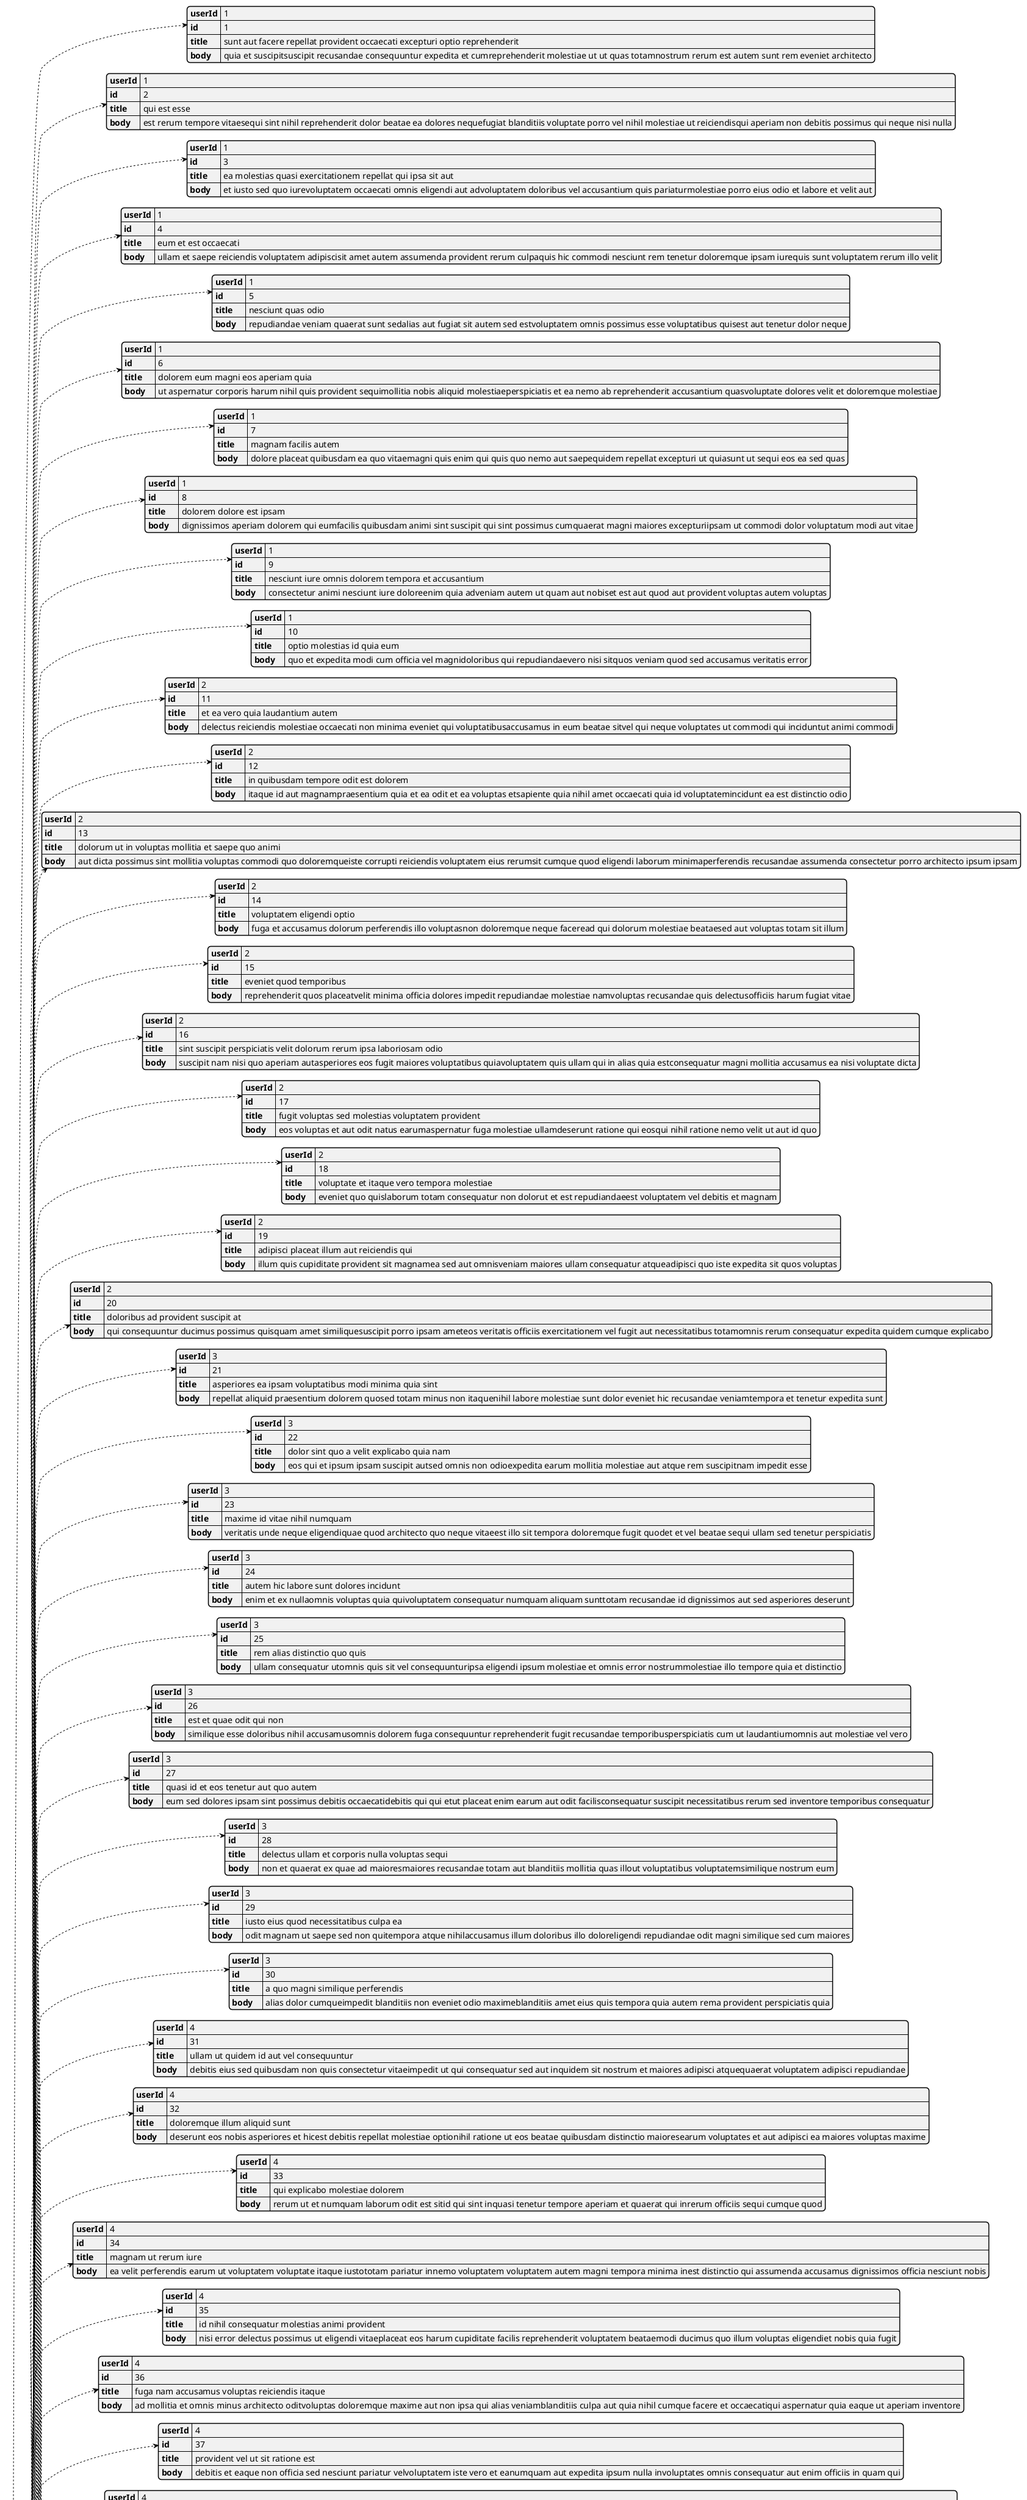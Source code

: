 @startjson
[
    {
        "userId": 1,
        "id": 1,
        "title": "sunt aut facere repellat provident occaecati excepturi optio reprehenderit",
        "body": "quia et suscipit\nsuscipit recusandae consequuntur expedita et cum\nreprehenderit molestiae ut ut quas totam\nnostrum rerum est autem sunt rem eveniet architecto"
    },
    {
        "userId": 1,
        "id": 2,
        "title": "qui est esse",
        "body": "est rerum tempore vitae\nsequi sint nihil reprehenderit dolor beatae ea dolores neque\nfugiat blanditiis voluptate porro vel nihil molestiae ut reiciendis\nqui aperiam non debitis possimus qui neque nisi nulla"
    },
    {
        "userId": 1,
        "id": 3,
        "title": "ea molestias quasi exercitationem repellat qui ipsa sit aut",
        "body": "et iusto sed quo iure\nvoluptatem occaecati omnis eligendi aut ad\nvoluptatem doloribus vel accusantium quis pariatur\nmolestiae porro eius odio et labore et velit aut"
    },
    {
        "userId": 1,
        "id": 4,
        "title": "eum et est occaecati",
        "body": "ullam et saepe reiciendis voluptatem adipisci\nsit amet autem assumenda provident rerum culpa\nquis hic commodi nesciunt rem tenetur doloremque ipsam iure\nquis sunt voluptatem rerum illo velit"
    },
    {
        "userId": 1,
        "id": 5,
        "title": "nesciunt quas odio",
        "body": "repudiandae veniam quaerat sunt sed\nalias aut fugiat sit autem sed est\nvoluptatem omnis possimus esse voluptatibus quis\nest aut tenetur dolor neque"
    },
    {
        "userId": 1,
        "id": 6,
        "title": "dolorem eum magni eos aperiam quia",
        "body": "ut aspernatur corporis harum nihil quis provident sequi\nmollitia nobis aliquid molestiae\nperspiciatis et ea nemo ab reprehenderit accusantium quas\nvoluptate dolores velit et doloremque molestiae"
    },
    {
        "userId": 1,
        "id": 7,
        "title": "magnam facilis autem",
        "body": "dolore placeat quibusdam ea quo vitae\nmagni quis enim qui quis quo nemo aut saepe\nquidem repellat excepturi ut quia\nsunt ut sequi eos ea sed quas"
    },
    {
        "userId": 1,
        "id": 8,
        "title": "dolorem dolore est ipsam",
        "body": "dignissimos aperiam dolorem qui eum\nfacilis quibusdam animi sint suscipit qui sint possimus cum\nquaerat magni maiores excepturi\nipsam ut commodi dolor voluptatum modi aut vitae"
    },
    {
        "userId": 1,
        "id": 9,
        "title": "nesciunt iure omnis dolorem tempora et accusantium",
        "body": "consectetur animi nesciunt iure dolore\nenim quia ad\nveniam autem ut quam aut nobis\net est aut quod aut provident voluptas autem voluptas"
    },
    {
        "userId": 1,
        "id": 10,
        "title": "optio molestias id quia eum",
        "body": "quo et expedita modi cum officia vel magni\ndoloribus qui repudiandae\nvero nisi sit\nquos veniam quod sed accusamus veritatis error"
    },
    {
        "userId": 2,
        "id": 11,
        "title": "et ea vero quia laudantium autem",
        "body": "delectus reiciendis molestiae occaecati non minima eveniet qui voluptatibus\naccusamus in eum beatae sit\nvel qui neque voluptates ut commodi qui incidunt\nut animi commodi"
    },
    {
        "userId": 2,
        "id": 12,
        "title": "in quibusdam tempore odit est dolorem",
        "body": "itaque id aut magnam\npraesentium quia et ea odit et ea voluptas et\nsapiente quia nihil amet occaecati quia id voluptatem\nincidunt ea est distinctio odio"
    },
    {
        "userId": 2,
        "id": 13,
        "title": "dolorum ut in voluptas mollitia et saepe quo animi",
        "body": "aut dicta possimus sint mollitia voluptas commodi quo doloremque\niste corrupti reiciendis voluptatem eius rerum\nsit cumque quod eligendi laborum minima\nperferendis recusandae assumenda consectetur porro architecto ipsum ipsam"
    },
    {
        "userId": 2,
        "id": 14,
        "title": "voluptatem eligendi optio",
        "body": "fuga et accusamus dolorum perferendis illo voluptas\nnon doloremque neque facere\nad qui dolorum molestiae beatae\nsed aut voluptas totam sit illum"
    },
    {
        "userId": 2,
        "id": 15,
        "title": "eveniet quod temporibus",
        "body": "reprehenderit quos placeat\nvelit minima officia dolores impedit repudiandae molestiae nam\nvoluptas recusandae quis delectus\nofficiis harum fugiat vitae"
    },
    {
        "userId": 2,
        "id": 16,
        "title": "sint suscipit perspiciatis velit dolorum rerum ipsa laboriosam odio",
        "body": "suscipit nam nisi quo aperiam aut\nasperiores eos fugit maiores voluptatibus quia\nvoluptatem quis ullam qui in alias quia est\nconsequatur magni mollitia accusamus ea nisi voluptate dicta"
    },
    {
        "userId": 2,
        "id": 17,
        "title": "fugit voluptas sed molestias voluptatem provident",
        "body": "eos voluptas et aut odit natus earum\naspernatur fuga molestiae ullam\ndeserunt ratione qui eos\nqui nihil ratione nemo velit ut aut id quo"
    },
    {
        "userId": 2,
        "id": 18,
        "title": "voluptate et itaque vero tempora molestiae",
        "body": "eveniet quo quis\nlaborum totam consequatur non dolor\nut et est repudiandae\nest voluptatem vel debitis et magnam"
    },
    {
        "userId": 2,
        "id": 19,
        "title": "adipisci placeat illum aut reiciendis qui",
        "body": "illum quis cupiditate provident sit magnam\nea sed aut omnis\nveniam maiores ullam consequatur atque\nadipisci quo iste expedita sit quos voluptas"
    },
    {
        "userId": 2,
        "id": 20,
        "title": "doloribus ad provident suscipit at",
        "body": "qui consequuntur ducimus possimus quisquam amet similique\nsuscipit porro ipsam amet\neos veritatis officiis exercitationem vel fugit aut necessitatibus totam\nomnis rerum consequatur expedita quidem cumque explicabo"
    },
    {
        "userId": 3,
        "id": 21,
        "title": "asperiores ea ipsam voluptatibus modi minima quia sint",
        "body": "repellat aliquid praesentium dolorem quo\nsed totam minus non itaque\nnihil labore molestiae sunt dolor eveniet hic recusandae veniam\ntempora et tenetur expedita sunt"
    },
    {
        "userId": 3,
        "id": 22,
        "title": "dolor sint quo a velit explicabo quia nam",
        "body": "eos qui et ipsum ipsam suscipit aut\nsed omnis non odio\nexpedita earum mollitia molestiae aut atque rem suscipit\nnam impedit esse"
    },
    {
        "userId": 3,
        "id": 23,
        "title": "maxime id vitae nihil numquam",
        "body": "veritatis unde neque eligendi\nquae quod architecto quo neque vitae\nest illo sit tempora doloremque fugit quod\net et vel beatae sequi ullam sed tenetur perspiciatis"
    },
    {
        "userId": 3,
        "id": 24,
        "title": "autem hic labore sunt dolores incidunt",
        "body": "enim et ex nulla\nomnis voluptas quia qui\nvoluptatem consequatur numquam aliquam sunt\ntotam recusandae id dignissimos aut sed asperiores deserunt"
    },
    {
        "userId": 3,
        "id": 25,
        "title": "rem alias distinctio quo quis",
        "body": "ullam consequatur ut\nomnis quis sit vel consequuntur\nipsa eligendi ipsum molestiae et omnis error nostrum\nmolestiae illo tempore quia et distinctio"
    },
    {
        "userId": 3,
        "id": 26,
        "title": "est et quae odit qui non",
        "body": "similique esse doloribus nihil accusamus\nomnis dolorem fuga consequuntur reprehenderit fugit recusandae temporibus\nperspiciatis cum ut laudantium\nomnis aut molestiae vel vero"
    },
    {
        "userId": 3,
        "id": 27,
        "title": "quasi id et eos tenetur aut quo autem",
        "body": "eum sed dolores ipsam sint possimus debitis occaecati\ndebitis qui qui et\nut placeat enim earum aut odit facilis\nconsequatur suscipit necessitatibus rerum sed inventore temporibus consequatur"
    },
    {
        "userId": 3,
        "id": 28,
        "title": "delectus ullam et corporis nulla voluptas sequi",
        "body": "non et quaerat ex quae ad maiores\nmaiores recusandae totam aut blanditiis mollitia quas illo\nut voluptatibus voluptatem\nsimilique nostrum eum"
    },
    {
        "userId": 3,
        "id": 29,
        "title": "iusto eius quod necessitatibus culpa ea",
        "body": "odit magnam ut saepe sed non qui\ntempora atque nihil\naccusamus illum doloribus illo dolor\neligendi repudiandae odit magni similique sed cum maiores"
    },
    {
        "userId": 3,
        "id": 30,
        "title": "a quo magni similique perferendis",
        "body": "alias dolor cumque\nimpedit blanditiis non eveniet odio maxime\nblanditiis amet eius quis tempora quia autem rem\na provident perspiciatis quia"
    },
    {
        "userId": 4,
        "id": 31,
        "title": "ullam ut quidem id aut vel consequuntur",
        "body": "debitis eius sed quibusdam non quis consectetur vitae\nimpedit ut qui consequatur sed aut in\nquidem sit nostrum et maiores adipisci atque\nquaerat voluptatem adipisci repudiandae"
    },
    {
        "userId": 4,
        "id": 32,
        "title": "doloremque illum aliquid sunt",
        "body": "deserunt eos nobis asperiores et hic\nest debitis repellat molestiae optio\nnihil ratione ut eos beatae quibusdam distinctio maiores\nearum voluptates et aut adipisci ea maiores voluptas maxime"
    },
    {
        "userId": 4,
        "id": 33,
        "title": "qui explicabo molestiae dolorem",
        "body": "rerum ut et numquam laborum odit est sit\nid qui sint in\nquasi tenetur tempore aperiam et quaerat qui in\nrerum officiis sequi cumque quod"
    },
    {
        "userId": 4,
        "id": 34,
        "title": "magnam ut rerum iure",
        "body": "ea velit perferendis earum ut voluptatem voluptate itaque iusto\ntotam pariatur in\nnemo voluptatem voluptatem autem magni tempora minima in\nest distinctio qui assumenda accusamus dignissimos officia nesciunt nobis"
    },
    {
        "userId": 4,
        "id": 35,
        "title": "id nihil consequatur molestias animi provident",
        "body": "nisi error delectus possimus ut eligendi vitae\nplaceat eos harum cupiditate facilis reprehenderit voluptatem beatae\nmodi ducimus quo illum voluptas eligendi\net nobis quia fugit"
    },
    {
        "userId": 4,
        "id": 36,
        "title": "fuga nam accusamus voluptas reiciendis itaque",
        "body": "ad mollitia et omnis minus architecto odit\nvoluptas doloremque maxime aut non ipsa qui alias veniam\nblanditiis culpa aut quia nihil cumque facere et occaecati\nqui aspernatur quia eaque ut aperiam inventore"
    },
    {
        "userId": 4,
        "id": 37,
        "title": "provident vel ut sit ratione est",
        "body": "debitis et eaque non officia sed nesciunt pariatur vel\nvoluptatem iste vero et ea\nnumquam aut expedita ipsum nulla in\nvoluptates omnis consequatur aut enim officiis in quam qui"
    },
    {
        "userId": 4,
        "id": 38,
        "title": "explicabo et eos deleniti nostrum ab id repellendus",
        "body": "animi esse sit aut sit nesciunt assumenda eum voluptas\nquia voluptatibus provident quia necessitatibus ea\nrerum repudiandae quia voluptatem delectus fugit aut id quia\nratione optio eos iusto veniam iure"
    },
    {
        "userId": 4,
        "id": 39,
        "title": "eos dolorem iste accusantium est eaque quam",
        "body": "corporis rerum ducimus vel eum accusantium\nmaxime aspernatur a porro possimus iste omnis\nest in deleniti asperiores fuga aut\nvoluptas sapiente vel dolore minus voluptatem incidunt ex"
    },
    {
        "userId": 4,
        "id": 40,
        "title": "enim quo cumque",
        "body": "ut voluptatum aliquid illo tenetur nemo sequi quo facilis\nipsum rem optio mollitia quas\nvoluptatem eum voluptas qui\nunde omnis voluptatem iure quasi maxime voluptas nam"
    },
    {
        "userId": 5,
        "id": 41,
        "title": "non est facere",
        "body": "molestias id nostrum\nexcepturi molestiae dolore omnis repellendus quaerat saepe\nconsectetur iste quaerat tenetur asperiores accusamus ex ut\nnam quidem est ducimus sunt debitis saepe"
    },
    {
        "userId": 5,
        "id": 42,
        "title": "commodi ullam sint et excepturi error explicabo praesentium voluptas",
        "body": "odio fugit voluptatum ducimus earum autem est incidunt voluptatem\nodit reiciendis aliquam sunt sequi nulla dolorem\nnon facere repellendus voluptates quia\nratione harum vitae ut"
    },
    {
        "userId": 5,
        "id": 43,
        "title": "eligendi iste nostrum consequuntur adipisci praesentium sit beatae perferendis",
        "body": "similique fugit est\nillum et dolorum harum et voluptate eaque quidem\nexercitationem quos nam commodi possimus cum odio nihil nulla\ndolorum exercitationem magnam ex et a et distinctio debitis"
    },
    {
        "userId": 5,
        "id": 44,
        "title": "optio dolor molestias sit",
        "body": "temporibus est consectetur dolore\net libero debitis vel velit laboriosam quia\nipsum quibusdam qui itaque fuga rem aut\nea et iure quam sed maxime ut distinctio quae"
    },
    {
        "userId": 5,
        "id": 45,
        "title": "ut numquam possimus omnis eius suscipit laudantium iure",
        "body": "est natus reiciendis nihil possimus aut provident\nex et dolor\nrepellat pariatur est\nnobis rerum repellendus dolorem autem"
    },
    {
        "userId": 5,
        "id": 46,
        "title": "aut quo modi neque nostrum ducimus",
        "body": "voluptatem quisquam iste\nvoluptatibus natus officiis facilis dolorem\nquis quas ipsam\nvel et voluptatum in aliquid"
    },
    {
        "userId": 5,
        "id": 47,
        "title": "quibusdam cumque rem aut deserunt",
        "body": "voluptatem assumenda ut qui ut cupiditate aut impedit veniam\noccaecati nemo illum voluptatem laudantium\nmolestiae beatae rerum ea iure soluta nostrum\neligendi et voluptate"
    },
    {
        "userId": 5,
        "id": 48,
        "title": "ut voluptatem illum ea doloribus itaque eos",
        "body": "voluptates quo voluptatem facilis iure occaecati\nvel assumenda rerum officia et\nillum perspiciatis ab deleniti\nlaudantium repellat ad ut et autem reprehenderit"
    },
    {
        "userId": 5,
        "id": 49,
        "title": "laborum non sunt aut ut assumenda perspiciatis voluptas",
        "body": "inventore ab sint\nnatus fugit id nulla sequi architecto nihil quaerat\neos tenetur in in eum veritatis non\nquibusdam officiis aspernatur cumque aut commodi aut"
    },
    {
        "userId": 5,
        "id": 50,
        "title": "repellendus qui recusandae incidunt voluptates tenetur qui omnis exercitationem",
        "body": "error suscipit maxime adipisci consequuntur recusandae\nvoluptas eligendi et est et voluptates\nquia distinctio ab amet quaerat molestiae et vitae\nadipisci impedit sequi nesciunt quis consectetur"
    },
    {
        "userId": 6,
        "id": 51,
        "title": "soluta aliquam aperiam consequatur illo quis voluptas",
        "body": "sunt dolores aut doloribus\ndolore doloribus voluptates tempora et\ndoloremque et quo\ncum asperiores sit consectetur dolorem"
    },
    {
        "userId": 6,
        "id": 52,
        "title": "qui enim et consequuntur quia animi quis voluptate quibusdam",
        "body": "iusto est quibusdam fuga quas quaerat molestias\na enim ut sit accusamus enim\ntemporibus iusto accusantium provident architecto\nsoluta esse reprehenderit qui laborum"
    },
    {
        "userId": 6,
        "id": 53,
        "title": "ut quo aut ducimus alias",
        "body": "minima harum praesentium eum rerum illo dolore\nquasi exercitationem rerum nam\nporro quis neque quo\nconsequatur minus dolor quidem veritatis sunt non explicabo similique"
    },
    {
        "userId": 6,
        "id": 54,
        "title": "sit asperiores ipsam eveniet odio non quia",
        "body": "totam corporis dignissimos\nvitae dolorem ut occaecati accusamus\nex velit deserunt\net exercitationem vero incidunt corrupti mollitia"
    },
    {
        "userId": 6,
        "id": 55,
        "title": "sit vel voluptatem et non libero",
        "body": "debitis excepturi ea perferendis harum libero optio\neos accusamus cum fuga ut sapiente repudiandae\net ut incidunt omnis molestiae\nnihil ut eum odit"
    },
    {
        "userId": 6,
        "id": 56,
        "title": "qui et at rerum necessitatibus",
        "body": "aut est omnis dolores\nneque rerum quod ea rerum velit pariatur beatae excepturi\net provident voluptas corrupti\ncorporis harum reprehenderit dolores eligendi"
    },
    {
        "userId": 6,
        "id": 57,
        "title": "sed ab est est",
        "body": "at pariatur consequuntur earum quidem\nquo est laudantium soluta voluptatem\nqui ullam et est\net cum voluptas voluptatum repellat est"
    },
    {
        "userId": 6,
        "id": 58,
        "title": "voluptatum itaque dolores nisi et quasi",
        "body": "veniam voluptatum quae adipisci id\net id quia eos ad et dolorem\naliquam quo nisi sunt eos impedit error\nad similique veniam"
    },
    {
        "userId": 6,
        "id": 59,
        "title": "qui commodi dolor at maiores et quis id accusantium",
        "body": "perspiciatis et quam ea autem temporibus non voluptatibus qui\nbeatae a earum officia nesciunt dolores suscipit voluptas et\nanimi doloribus cum rerum quas et magni\net hic ut ut commodi expedita sunt"
    },
    {
        "userId": 6,
        "id": 60,
        "title": "consequatur placeat omnis quisquam quia reprehenderit fugit veritatis facere",
        "body": "asperiores sunt ab assumenda cumque modi velit\nqui esse omnis\nvoluptate et fuga perferendis voluptas\nillo ratione amet aut et omnis"
    },
    {
        "userId": 7,
        "id": 61,
        "title": "voluptatem doloribus consectetur est ut ducimus",
        "body": "ab nemo optio odio\ndelectus tenetur corporis similique nobis repellendus rerum omnis facilis\nvero blanditiis debitis in nesciunt doloribus dicta dolores\nmagnam minus velit"
    },
    {
        "userId": 7,
        "id": 62,
        "title": "beatae enim quia vel",
        "body": "enim aspernatur illo distinctio quae praesentium\nbeatae alias amet delectus qui voluptate distinctio\nodit sint accusantium autem omnis\nquo molestiae omnis ea eveniet optio"
    },
    {
        "userId": 7,
        "id": 63,
        "title": "voluptas blanditiis repellendus animi ducimus error sapiente et suscipit",
        "body": "enim adipisci aspernatur nemo\nnumquam omnis facere dolorem dolor ex quis temporibus incidunt\nab delectus culpa quo reprehenderit blanditiis asperiores\naccusantium ut quam in voluptatibus voluptas ipsam dicta"
    },
    {
        "userId": 7,
        "id": 64,
        "title": "et fugit quas eum in in aperiam quod",
        "body": "id velit blanditiis\neum ea voluptatem\nmolestiae sint occaecati est eos perspiciatis\nincidunt a error provident eaque aut aut qui"
    },
    {
        "userId": 7,
        "id": 65,
        "title": "consequatur id enim sunt et et",
        "body": "voluptatibus ex esse\nsint explicabo est aliquid cumque adipisci fuga repellat labore\nmolestiae corrupti ex saepe at asperiores et perferendis\nnatus id esse incidunt pariatur"
    },
    {
        "userId": 7,
        "id": 66,
        "title": "repudiandae ea animi iusto",
        "body": "officia veritatis tenetur vero qui itaque\nsint non ratione\nsed et ut asperiores iusto eos molestiae nostrum\nveritatis quibusdam et nemo iusto saepe"
    },
    {
        "userId": 7,
        "id": 67,
        "title": "aliquid eos sed fuga est maxime repellendus",
        "body": "reprehenderit id nostrum\nvoluptas doloremque pariatur sint et accusantium quia quod aspernatur\net fugiat amet\nnon sapiente et consequatur necessitatibus molestiae"
    },
    {
        "userId": 7,
        "id": 68,
        "title": "odio quis facere architecto reiciendis optio",
        "body": "magnam molestiae perferendis quisquam\nqui cum reiciendis\nquaerat animi amet hic inventore\nea quia deleniti quidem saepe porro velit"
    },
    {
        "userId": 7,
        "id": 69,
        "title": "fugiat quod pariatur odit minima",
        "body": "officiis error culpa consequatur modi asperiores et\ndolorum assumenda voluptas et vel qui aut vel rerum\nvoluptatum quisquam perspiciatis quia rerum consequatur totam quas\nsequi commodi repudiandae asperiores et saepe a"
    },
    {
        "userId": 7,
        "id": 70,
        "title": "voluptatem laborum magni",
        "body": "sunt repellendus quae\nest asperiores aut deleniti esse accusamus repellendus quia aut\nquia dolorem unde\neum tempora esse dolore"
    },
    {
        "userId": 8,
        "id": 71,
        "title": "et iusto veniam et illum aut fuga",
        "body": "occaecati a doloribus\niste saepe consectetur placeat eum voluptate dolorem et\nqui quo quia voluptas\nrerum ut id enim velit est perferendis"
    },
    {
        "userId": 8,
        "id": 72,
        "title": "sint hic doloribus consequatur eos non id",
        "body": "quam occaecati qui deleniti consectetur\nconsequatur aut facere quas exercitationem aliquam hic voluptas\nneque id sunt ut aut accusamus\nsunt consectetur expedita inventore velit"
    },
    {
        "userId": 8,
        "id": 73,
        "title": "consequuntur deleniti eos quia temporibus ab aliquid at",
        "body": "voluptatem cumque tenetur consequatur expedita ipsum nemo quia explicabo\naut eum minima consequatur\ntempore cumque quae est et\net in consequuntur voluptatem voluptates aut"
    },
    {
        "userId": 8,
        "id": 74,
        "title": "enim unde ratione doloribus quas enim ut sit sapiente",
        "body": "odit qui et et necessitatibus sint veniam\nmollitia amet doloremque molestiae commodi similique magnam et quam\nblanditiis est itaque\nquo et tenetur ratione occaecati molestiae tempora"
    },
    {
        "userId": 8,
        "id": 75,
        "title": "dignissimos eum dolor ut enim et delectus in",
        "body": "commodi non non omnis et voluptas sit\nautem aut nobis magnam et sapiente voluptatem\net laborum repellat qui delectus facilis temporibus\nrerum amet et nemo voluptate expedita adipisci error dolorem"
    },
    {
        "userId": 8,
        "id": 76,
        "title": "doloremque officiis ad et non perferendis",
        "body": "ut animi facere\ntotam iusto tempore\nmolestiae eum aut et dolorem aperiam\nquaerat recusandae totam odio"
    },
    {
        "userId": 8,
        "id": 77,
        "title": "necessitatibus quasi exercitationem odio",
        "body": "modi ut in nulla repudiandae dolorum nostrum eos\naut consequatur omnis\nut incidunt est omnis iste et quam\nvoluptates sapiente aliquam asperiores nobis amet corrupti repudiandae provident"
    },
    {
        "userId": 8,
        "id": 78,
        "title": "quam voluptatibus rerum veritatis",
        "body": "nobis facilis odit tempore cupiditate quia\nassumenda doloribus rerum qui ea\nillum et qui totam\naut veniam repellendus"
    },
    {
        "userId": 8,
        "id": 79,
        "title": "pariatur consequatur quia magnam autem omnis non amet",
        "body": "libero accusantium et et facere incidunt sit dolorem\nnon excepturi qui quia sed laudantium\nquisquam molestiae ducimus est\nofficiis esse molestiae iste et quos"
    },
    {
        "userId": 8,
        "id": 80,
        "title": "labore in ex et explicabo corporis aut quas",
        "body": "ex quod dolorem ea eum iure qui provident amet\nquia qui facere excepturi et repudiandae\nasperiores molestias provident\nminus incidunt vero fugit rerum sint sunt excepturi provident"
    },
    {
        "userId": 9,
        "id": 81,
        "title": "tempora rem veritatis voluptas quo dolores vero",
        "body": "facere qui nesciunt est voluptatum voluptatem nisi\nsequi eligendi necessitatibus ea at rerum itaque\nharum non ratione velit laboriosam quis consequuntur\nex officiis minima doloremque voluptas ut aut"
    },
    {
        "userId": 9,
        "id": 82,
        "title": "laudantium voluptate suscipit sunt enim enim",
        "body": "ut libero sit aut totam inventore sunt\nporro sint qui sunt molestiae\nconsequatur cupiditate qui iste ducimus adipisci\ndolor enim assumenda soluta laboriosam amet iste delectus hic"
    },
    {
        "userId": 9,
        "id": 83,
        "title": "odit et voluptates doloribus alias odio et",
        "body": "est molestiae facilis quis tempora numquam nihil qui\nvoluptate sapiente consequatur est qui\nnecessitatibus autem aut ipsa aperiam modi dolore numquam\nreprehenderit eius rem quibusdam"
    },
    {
        "userId": 9,
        "id": 84,
        "title": "optio ipsam molestias necessitatibus occaecati facilis veritatis dolores aut",
        "body": "sint molestiae magni a et quos\neaque et quasi\nut rerum debitis similique veniam\nrecusandae dignissimos dolor incidunt consequatur odio"
    },
    {
        "userId": 9,
        "id": 85,
        "title": "dolore veritatis porro provident adipisci blanditiis et sunt",
        "body": "similique sed nisi voluptas iusto omnis\nmollitia et quo\nassumenda suscipit officia magnam sint sed tempora\nenim provident pariatur praesentium atque animi amet ratione"
    },
    {
        "userId": 9,
        "id": 86,
        "title": "placeat quia et porro iste",
        "body": "quasi excepturi consequatur iste autem temporibus sed molestiae beatae\net quaerat et esse ut\nvoluptatem occaecati et vel explicabo autem\nasperiores pariatur deserunt optio"
    },
    {
        "userId": 9,
        "id": 87,
        "title": "nostrum quis quasi placeat",
        "body": "eos et molestiae\nnesciunt ut a\ndolores perspiciatis repellendus repellat aliquid\nmagnam sint rem ipsum est"
    },
    {
        "userId": 9,
        "id": 88,
        "title": "sapiente omnis fugit eos",
        "body": "consequatur omnis est praesentium\nducimus non iste\nneque hic deserunt\nvoluptatibus veniam cum et rerum sed"
    },
    {
        "userId": 9,
        "id": 89,
        "title": "sint soluta et vel magnam aut ut sed qui",
        "body": "repellat aut aperiam totam temporibus autem et\narchitecto magnam ut\nconsequatur qui cupiditate rerum quia soluta dignissimos nihil iure\ntempore quas est"
    },
    {
        "userId": 9,
        "id": 90,
        "title": "ad iusto omnis odit dolor voluptatibus",
        "body": "minus omnis soluta quia\nqui sed adipisci voluptates illum ipsam voluptatem\neligendi officia ut in\neos soluta similique molestias praesentium blanditiis"
    },
    {
        "userId": 10,
        "id": 91,
        "title": "aut amet sed",
        "body": "libero voluptate eveniet aperiam sed\nsunt placeat suscipit molestias\nsimilique fugit nam natus\nexpedita consequatur consequatur dolores quia eos et placeat"
    },
    {
        "userId": 10,
        "id": 92,
        "title": "ratione ex tenetur perferendis",
        "body": "aut et excepturi dicta laudantium sint rerum nihil\nlaudantium et at\na neque minima officia et similique libero et\ncommodi voluptate qui"
    },
    {
        "userId": 10,
        "id": 93,
        "title": "beatae soluta recusandae",
        "body": "dolorem quibusdam ducimus consequuntur dicta aut quo laboriosam\nvoluptatem quis enim recusandae ut sed sunt\nnostrum est odit totam\nsit error sed sunt eveniet provident qui nulla"
    },
    {
        "userId": 10,
        "id": 94,
        "title": "qui qui voluptates illo iste minima",
        "body": "aspernatur expedita soluta quo ab ut similique\nexpedita dolores amet\nsed temporibus distinctio magnam saepe deleniti\nomnis facilis nam ipsum natus sint similique omnis"
    },
    {
        "userId": 10,
        "id": 95,
        "title": "id minus libero illum nam ad officiis",
        "body": "earum voluptatem facere provident blanditiis velit laboriosam\npariatur accusamus odio saepe\ncumque dolor qui a dicta ab doloribus consequatur omnis\ncorporis cupiditate eaque assumenda ad nesciunt"
    },
    {
        "userId": 10,
        "id": 96,
        "title": "quaerat velit veniam amet cupiditate aut numquam ut sequi",
        "body": "in non odio excepturi sint eum\nlabore voluptates vitae quia qui et\ninventore itaque rerum\nveniam non exercitationem delectus aut"
    },
    {
        "userId": 10,
        "id": 97,
        "title": "quas fugiat ut perspiciatis vero provident",
        "body": "eum non blanditiis soluta porro quibusdam voluptas\nvel voluptatem qui placeat dolores qui velit aut\nvel inventore aut cumque culpa explicabo aliquid at\nperspiciatis est et voluptatem dignissimos dolor itaque sit nam"
    },
    {
        "userId": 10,
        "id": 98,
        "title": "laboriosam dolor voluptates",
        "body": "doloremque ex facilis sit sint culpa\nsoluta assumenda eligendi non ut eius\nsequi ducimus vel quasi\nveritatis est dolores"
    },
    {
        "userId": 10,
        "id": 99,
        "title": "temporibus sit alias delectus eligendi possimus magni",
        "body": "quo deleniti praesentium dicta non quod\naut est molestias\nmolestias et officia quis nihil\nitaque dolorem quia"
    },
    {
        "userId": 10,
        "id": 100,
        "title": "at nam consequatur ea labore ea harum",
        "body": "cupiditate quo est a modi nesciunt soluta\nipsa voluptas error itaque dicta in\nautem qui minus magnam et distinctio eum\naccusamus ratione error aut"
    }
]
@endjson
